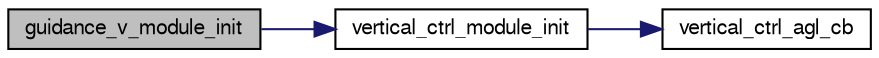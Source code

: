 digraph "guidance_v_module_init"
{
  edge [fontname="FreeSans",fontsize="10",labelfontname="FreeSans",labelfontsize="10"];
  node [fontname="FreeSans",fontsize="10",shape=record];
  rankdir="LR";
  Node1 [label="guidance_v_module_init",height=0.2,width=0.4,color="black", fillcolor="grey75", style="filled", fontcolor="black"];
  Node1 -> Node2 [color="midnightblue",fontsize="10",style="solid",fontname="FreeSans"];
  Node2 [label="vertical_ctrl_module_init",height=0.2,width=0.4,color="black", fillcolor="white", style="filled",URL="$vertical__ctrl__module__demo_8c.html#a089aaff33040a49a6598aad79528dd1e"];
  Node2 -> Node3 [color="midnightblue",fontsize="10",style="solid",fontname="FreeSans"];
  Node3 [label="vertical_ctrl_agl_cb",height=0.2,width=0.4,color="black", fillcolor="white", style="filled",URL="$vertical__ctrl__module__demo_8c.html#a464d4cb1ef2592f8bccd19df1dcec849",tooltip="Callback function of the ground altitude. "];
}
